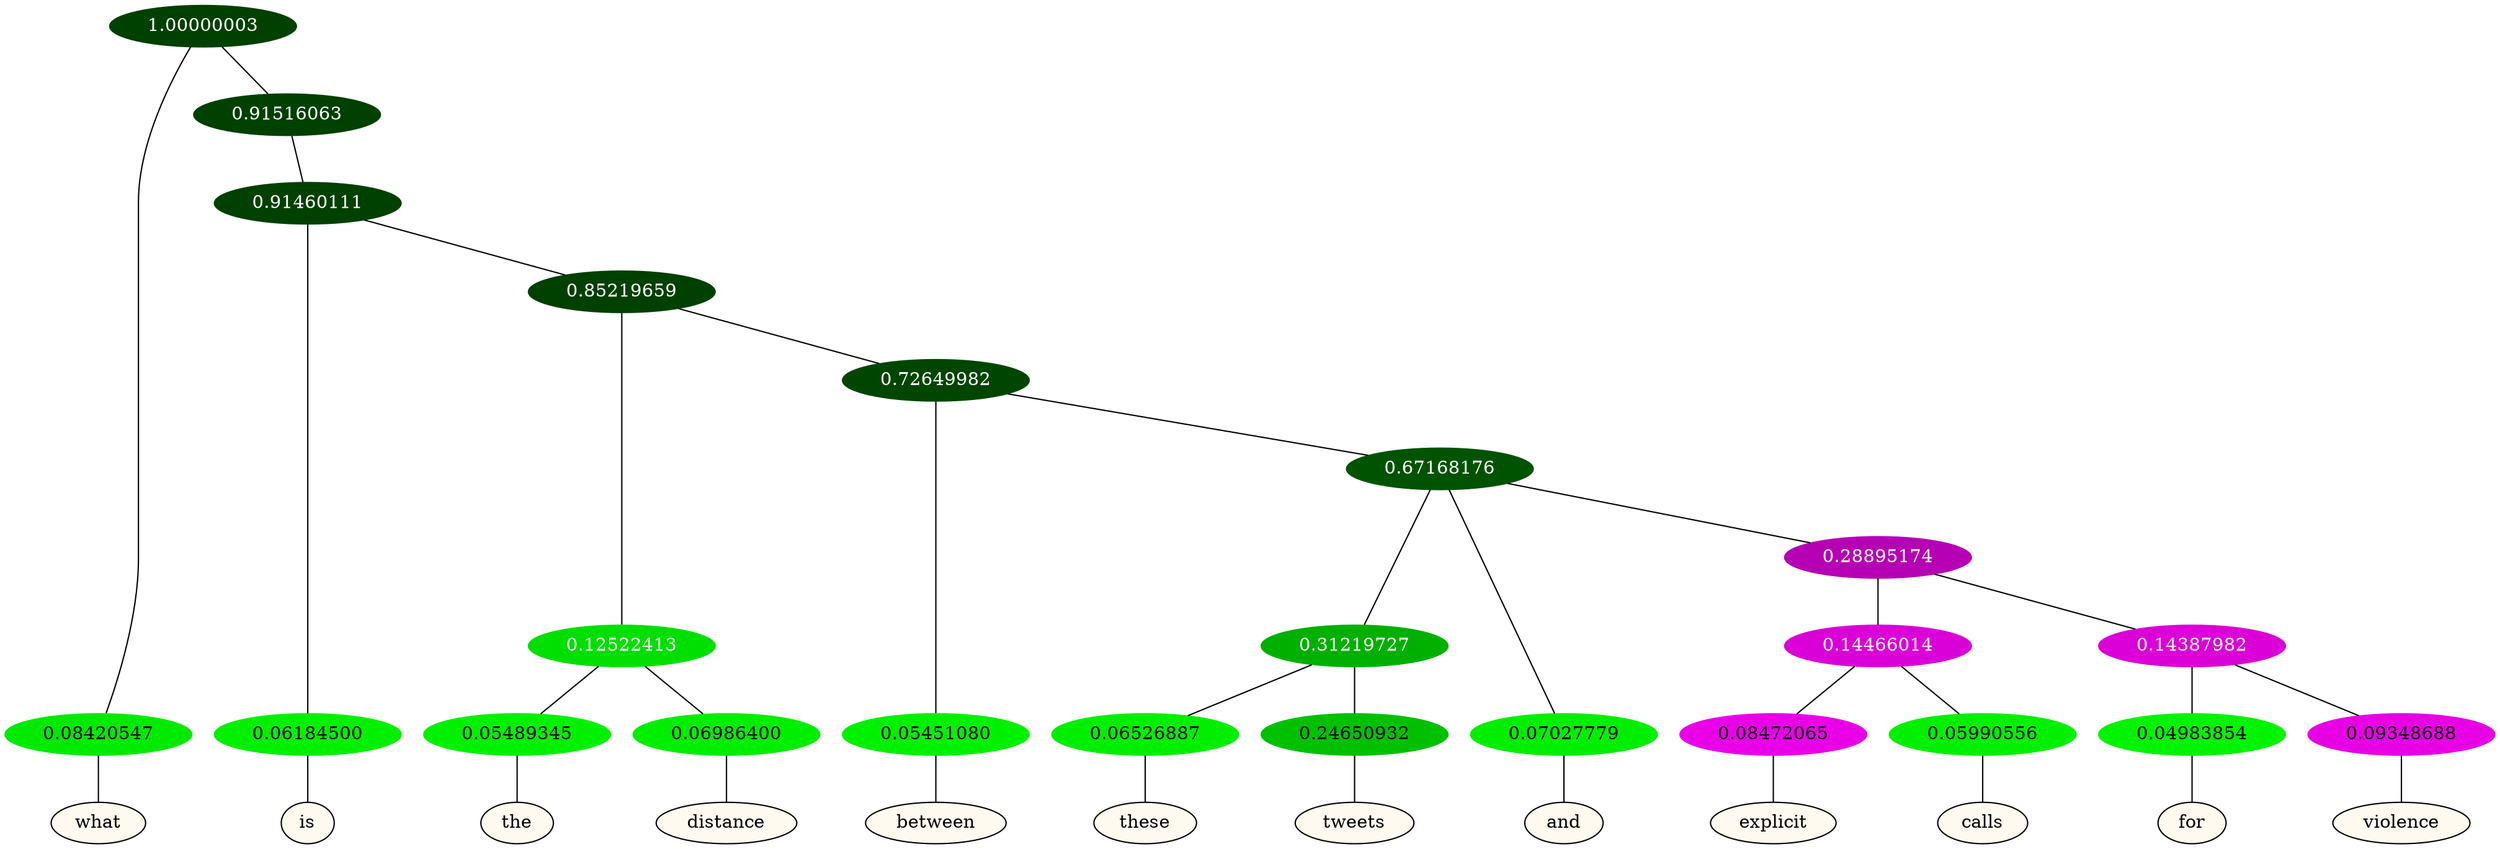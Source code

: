 graph {
	node [format=png height=0.15 nodesep=0.001 ordering=out overlap=prism overlap_scaling=0.01 ranksep=0.001 ratio=0.2 style=filled width=0.15]
	{
		rank=same
		a_w_1 [label=what color=black fillcolor=floralwhite style="filled,solid"]
		a_w_4 [label=is color=black fillcolor=floralwhite style="filled,solid"]
		a_w_8 [label=the color=black fillcolor=floralwhite style="filled,solid"]
		a_w_9 [label=distance color=black fillcolor=floralwhite style="filled,solid"]
		a_w_10 [label=between color=black fillcolor=floralwhite style="filled,solid"]
		a_w_15 [label=these color=black fillcolor=floralwhite style="filled,solid"]
		a_w_16 [label=tweets color=black fillcolor=floralwhite style="filled,solid"]
		a_w_13 [label=and color=black fillcolor=floralwhite style="filled,solid"]
		a_w_19 [label=explicit color=black fillcolor=floralwhite style="filled,solid"]
		a_w_20 [label=calls color=black fillcolor=floralwhite style="filled,solid"]
		a_w_21 [label=for color=black fillcolor=floralwhite style="filled,solid"]
		a_w_22 [label=violence color=black fillcolor=floralwhite style="filled,solid"]
	}
	a_n_1 -- a_w_1
	a_n_4 -- a_w_4
	a_n_8 -- a_w_8
	a_n_9 -- a_w_9
	a_n_10 -- a_w_10
	a_n_15 -- a_w_15
	a_n_16 -- a_w_16
	a_n_13 -- a_w_13
	a_n_19 -- a_w_19
	a_n_20 -- a_w_20
	a_n_21 -- a_w_21
	a_n_22 -- a_w_22
	{
		rank=same
		a_n_1 [label=0.08420547 color="0.334 1.000 0.916" fontcolor=black]
		a_n_4 [label=0.06184500 color="0.334 1.000 0.938" fontcolor=black]
		a_n_8 [label=0.05489345 color="0.334 1.000 0.945" fontcolor=black]
		a_n_9 [label=0.06986400 color="0.334 1.000 0.930" fontcolor=black]
		a_n_10 [label=0.05451080 color="0.334 1.000 0.945" fontcolor=black]
		a_n_15 [label=0.06526887 color="0.334 1.000 0.935" fontcolor=black]
		a_n_16 [label=0.24650932 color="0.334 1.000 0.753" fontcolor=black]
		a_n_13 [label=0.07027779 color="0.334 1.000 0.930" fontcolor=black]
		a_n_19 [label=0.08472065 color="0.835 1.000 0.915" fontcolor=black]
		a_n_20 [label=0.05990556 color="0.334 1.000 0.940" fontcolor=black]
		a_n_21 [label=0.04983854 color="0.334 1.000 0.950" fontcolor=black]
		a_n_22 [label=0.09348688 color="0.835 1.000 0.907" fontcolor=black]
	}
	a_n_0 [label=1.00000003 color="0.334 1.000 0.250" fontcolor=grey99]
	a_n_0 -- a_n_1
	a_n_2 [label=0.91516063 color="0.334 1.000 0.250" fontcolor=grey99]
	a_n_0 -- a_n_2
	a_n_3 [label=0.91460111 color="0.334 1.000 0.250" fontcolor=grey99]
	a_n_2 -- a_n_3
	a_n_3 -- a_n_4
	a_n_5 [label=0.85219659 color="0.334 1.000 0.250" fontcolor=grey99]
	a_n_3 -- a_n_5
	a_n_6 [label=0.12522413 color="0.334 1.000 0.875" fontcolor=grey99]
	a_n_5 -- a_n_6
	a_n_7 [label=0.72649982 color="0.334 1.000 0.274" fontcolor=grey99]
	a_n_5 -- a_n_7
	a_n_6 -- a_n_8
	a_n_6 -- a_n_9
	a_n_7 -- a_n_10
	a_n_11 [label=0.67168176 color="0.334 1.000 0.328" fontcolor=grey99]
	a_n_7 -- a_n_11
	a_n_12 [label=0.31219727 color="0.334 1.000 0.688" fontcolor=grey99]
	a_n_11 -- a_n_12
	a_n_11 -- a_n_13
	a_n_14 [label=0.28895174 color="0.835 1.000 0.711" fontcolor=grey99]
	a_n_11 -- a_n_14
	a_n_12 -- a_n_15
	a_n_12 -- a_n_16
	a_n_17 [label=0.14466014 color="0.835 1.000 0.855" fontcolor=grey99]
	a_n_14 -- a_n_17
	a_n_18 [label=0.14387982 color="0.835 1.000 0.856" fontcolor=grey99]
	a_n_14 -- a_n_18
	a_n_17 -- a_n_19
	a_n_17 -- a_n_20
	a_n_18 -- a_n_21
	a_n_18 -- a_n_22
}
